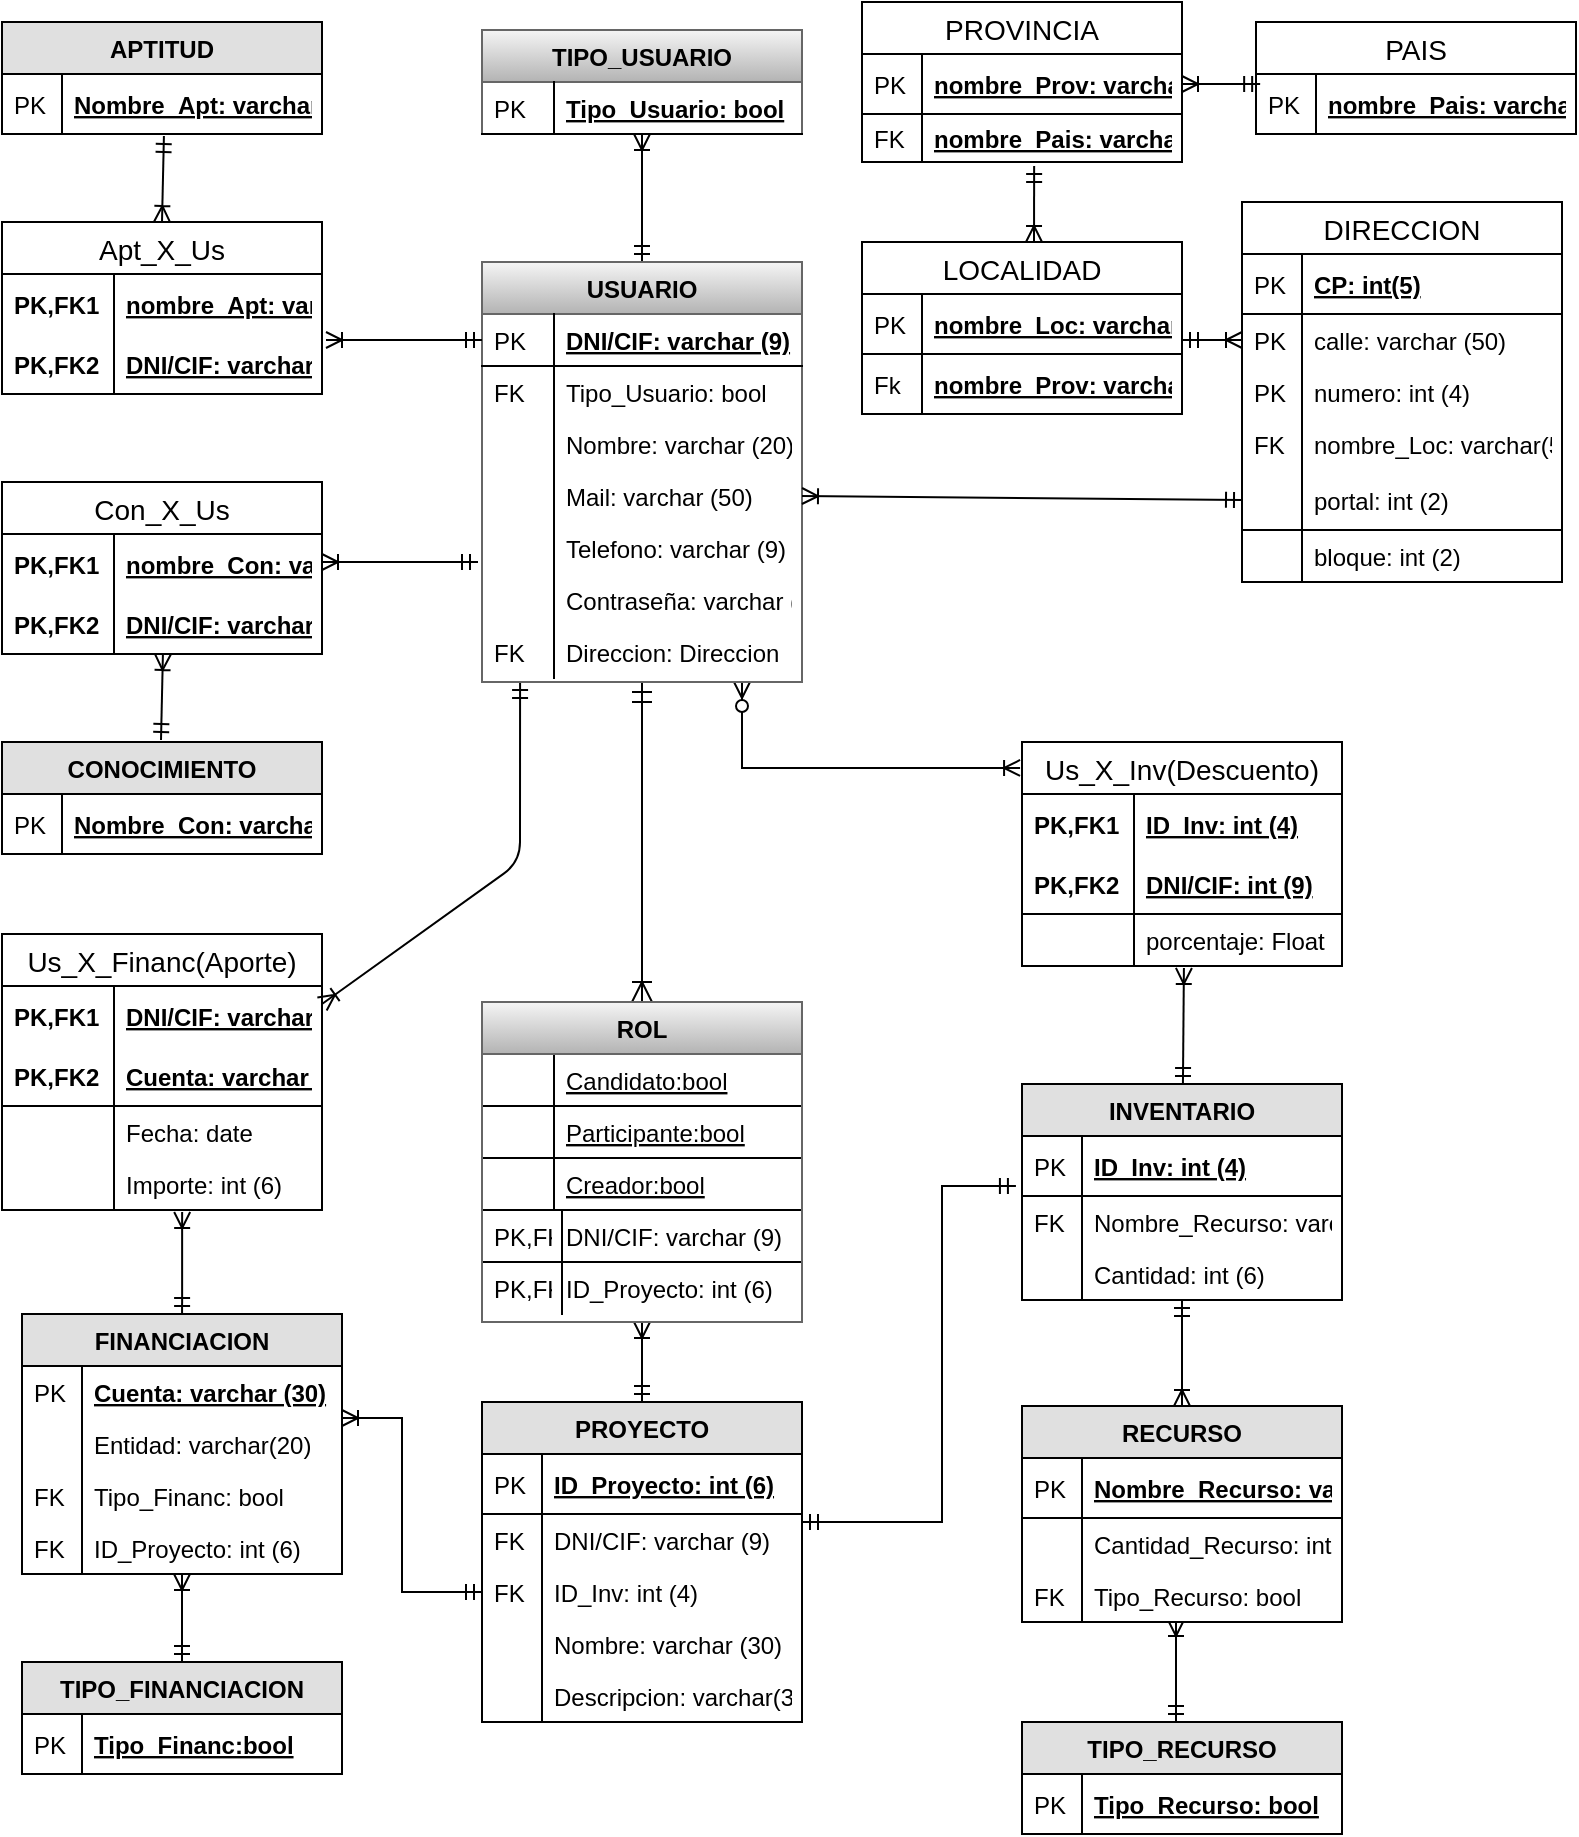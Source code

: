 <mxfile version="12.9.14" type="device"><diagram id="C5RBs43oDa-KdzZeNtuy" name="Page-1"><mxGraphModel dx="1408" dy="786" grid="1" gridSize="10" guides="1" tooltips="1" connect="1" arrows="1" fold="1" page="1" pageScale="1" pageWidth="827" pageHeight="1169" math="0" shadow="0"><root><mxCell id="WIyWlLk6GJQsqaUBKTNV-0"/><mxCell id="WIyWlLk6GJQsqaUBKTNV-1" parent="WIyWlLk6GJQsqaUBKTNV-0"/><mxCell id="zkfFHV4jXpPFQw0GAbJ--71" value="" style="edgeStyle=orthogonalEdgeStyle;endArrow=ERoneToMany;startArrow=ERmandOne;shadow=0;strokeWidth=1;endSize=8;startSize=8;endFill=0;startFill=0;" parent="WIyWlLk6GJQsqaUBKTNV-1" source="zkfFHV4jXpPFQw0GAbJ--56" target="zkfFHV4jXpPFQw0GAbJ--64" edge="1"><mxGeometry width="100" height="100" relative="1" as="geometry"><mxPoint x="370" y="182" as="sourcePoint"/><mxPoint x="290" y="169" as="targetPoint"/><Array as="points"/></mxGeometry></mxCell><mxCell id="QagEIUSMAJ34Qe_05-2R-2" value="" style="endArrow=ERoneToMany;html=1;exitX=0.5;exitY=0;exitDx=0;exitDy=0;elbow=vertical;startArrow=ERmandOne;startFill=0;endFill=0;" parent="WIyWlLk6GJQsqaUBKTNV-1" source="zkfFHV4jXpPFQw0GAbJ--56" target="zkfFHV4jXpPFQw0GAbJ--51" edge="1"><mxGeometry width="50" height="50" relative="1" as="geometry"><mxPoint x="350" y="430" as="sourcePoint"/><mxPoint x="360" y="148" as="targetPoint"/></mxGeometry></mxCell><mxCell id="zkfFHV4jXpPFQw0GAbJ--65" value="Candidato:bool&#10;" style="shape=partialRectangle;top=0;left=0;right=0;bottom=1;align=left;verticalAlign=top;fillColor=none;spacingLeft=40;spacingRight=4;overflow=hidden;rotatable=0;points=[[0,0.5],[1,0.5]];portConstraint=eastwest;dropTarget=0;rounded=0;shadow=0;strokeWidth=1;fontStyle=4" parent="WIyWlLk6GJQsqaUBKTNV-1" vertex="1"><mxGeometry x="280" y="536" width="160" height="26" as="geometry"/></mxCell><mxCell id="zkfFHV4jXpPFQw0GAbJ--66" value="" style="shape=partialRectangle;top=0;left=0;bottom=0;fillColor=none;align=left;verticalAlign=top;spacingLeft=4;spacingRight=4;overflow=hidden;rotatable=0;points=[];portConstraint=eastwest;part=1;" parent="zkfFHV4jXpPFQw0GAbJ--65" vertex="1" connectable="0"><mxGeometry width="36" height="26" as="geometry"/></mxCell><mxCell id="QagEIUSMAJ34Qe_05-2R-79" value="" style="endArrow=ERmandOne;html=1;rounded=0;startArrow=ERoneToMany;startFill=0;endFill=0;" parent="WIyWlLk6GJQsqaUBKTNV-1" source="QagEIUSMAJ34Qe_05-2R-55" target="QagEIUSMAJ34Qe_05-2R-66" edge="1"><mxGeometry relative="1" as="geometry"><mxPoint x="140" y="617" as="sourcePoint"/><mxPoint x="280" y="630" as="targetPoint"/></mxGeometry></mxCell><mxCell id="QagEIUSMAJ34Qe_05-2R-91" value="" style="endArrow=ERmandOne;html=1;rounded=0;endFill=0;startArrow=ERoneToMany;startFill=0;exitX=0.563;exitY=1.038;exitDx=0;exitDy=0;exitPerimeter=0;" parent="WIyWlLk6GJQsqaUBKTNV-1" source="D7bEPx96ws9Nz6y-UVb6-46" target="QagEIUSMAJ34Qe_05-2R-55" edge="1"><mxGeometry relative="1" as="geometry"><mxPoint x="130" y="628" as="sourcePoint"/><mxPoint x="270" y="460" as="targetPoint"/></mxGeometry></mxCell><mxCell id="QagEIUSMAJ34Qe_05-2R-92" value="" style="endArrow=ERmandOne;html=1;entryX=0.119;entryY=1.077;entryDx=0;entryDy=0;endFill=0;startArrow=ERoneToMany;startFill=0;entryPerimeter=0;exitX=1;exitY=0.3;exitDx=0;exitDy=0;exitPerimeter=0;" parent="WIyWlLk6GJQsqaUBKTNV-1" source="D7bEPx96ws9Nz6y-UVb6-40" target="QagEIUSMAJ34Qe_05-2R-3" edge="1"><mxGeometry width="50" height="50" relative="1" as="geometry"><mxPoint x="210" y="502.669" as="sourcePoint"/><mxPoint x="282.08" y="444" as="targetPoint"/><Array as="points"><mxPoint x="299" y="440"/></Array></mxGeometry></mxCell><mxCell id="QagEIUSMAJ34Qe_05-2R-96" value="Participante:bool&#10;" style="shape=partialRectangle;top=0;left=0;right=0;bottom=1;align=left;verticalAlign=top;fillColor=none;spacingLeft=40;spacingRight=4;overflow=hidden;rotatable=0;points=[[0,0.5],[1,0.5]];portConstraint=eastwest;dropTarget=0;rounded=0;shadow=0;strokeWidth=1;fontStyle=4" parent="WIyWlLk6GJQsqaUBKTNV-1" vertex="1"><mxGeometry x="280" y="562" width="160" height="26" as="geometry"/></mxCell><mxCell id="QagEIUSMAJ34Qe_05-2R-97" value="" style="shape=partialRectangle;top=0;left=0;bottom=0;fillColor=none;align=left;verticalAlign=top;spacingLeft=4;spacingRight=4;overflow=hidden;rotatable=0;points=[];portConstraint=eastwest;part=1;" parent="QagEIUSMAJ34Qe_05-2R-96" vertex="1" connectable="0"><mxGeometry width="36" height="26" as="geometry"/></mxCell><mxCell id="QagEIUSMAJ34Qe_05-2R-98" value="Creador:bool&#10;" style="shape=partialRectangle;top=0;left=0;right=0;bottom=1;align=left;verticalAlign=top;fillColor=none;spacingLeft=40;spacingRight=4;overflow=hidden;rotatable=0;points=[[0,0.5],[1,0.5]];portConstraint=eastwest;dropTarget=0;rounded=0;shadow=0;strokeWidth=1;fontStyle=4;strokeColor=#000000;" parent="WIyWlLk6GJQsqaUBKTNV-1" vertex="1"><mxGeometry x="280" y="588" width="160" height="26" as="geometry"/></mxCell><mxCell id="QagEIUSMAJ34Qe_05-2R-99" value="" style="shape=partialRectangle;top=0;left=0;bottom=0;fillColor=none;align=left;verticalAlign=top;spacingLeft=4;spacingRight=4;overflow=hidden;rotatable=0;points=[];portConstraint=eastwest;part=1;" parent="QagEIUSMAJ34Qe_05-2R-98" vertex="1" connectable="0"><mxGeometry width="36" height="26" as="geometry"/></mxCell><mxCell id="QagEIUSMAJ34Qe_05-2R-115" value="" style="endArrow=ERmandOne;html=1;rounded=0;edgeStyle=orthogonalEdgeStyle;endFill=0;startArrow=ERoneToMany;startFill=0;" parent="WIyWlLk6GJQsqaUBKTNV-1" source="QagEIUSMAJ34Qe_05-2R-55" target="QagEIUSMAJ34Qe_05-2R-103" edge="1"><mxGeometry relative="1" as="geometry"><mxPoint x="240" y="640" as="sourcePoint"/><mxPoint x="400" y="640" as="targetPoint"/><Array as="points"><mxPoint x="240" y="718"/><mxPoint x="240" y="805"/></Array></mxGeometry></mxCell><mxCell id="QagEIUSMAJ34Qe_05-2R-128" value="DNI/CIF: varchar (9)" style="shape=partialRectangle;top=0;left=0;right=0;bottom=1;align=left;verticalAlign=top;fillColor=none;spacingLeft=40;spacingRight=4;overflow=hidden;rotatable=0;points=[[0,0.5],[1,0.5]];portConstraint=eastwest;dropTarget=0;rounded=0;shadow=0;strokeWidth=1;fontStyle=0" parent="WIyWlLk6GJQsqaUBKTNV-1" vertex="1"><mxGeometry x="280" y="614" width="160" height="26" as="geometry"/></mxCell><mxCell id="QagEIUSMAJ34Qe_05-2R-130" value="ID_Proyecto: int (6)" style="shape=partialRectangle;top=0;left=0;right=0;bottom=1;align=left;verticalAlign=top;fillColor=none;spacingLeft=40;spacingRight=4;overflow=hidden;rotatable=0;points=[[0,0.5],[1,0.5]];portConstraint=eastwest;dropTarget=0;rounded=0;shadow=0;strokeWidth=1;fontStyle=0;strokeColor=none;" parent="WIyWlLk6GJQsqaUBKTNV-1" vertex="1"><mxGeometry x="280" y="640" width="160" height="26" as="geometry"/></mxCell><mxCell id="QagEIUSMAJ34Qe_05-2R-131" value="PK,FK" style="shape=partialRectangle;top=0;left=0;bottom=0;fillColor=none;align=left;verticalAlign=top;spacingLeft=4;spacingRight=4;overflow=hidden;rotatable=0;points=[];portConstraint=eastwest;part=1;" parent="WIyWlLk6GJQsqaUBKTNV-1" vertex="1" connectable="0"><mxGeometry x="280" y="640" width="40" height="26" as="geometry"/></mxCell><mxCell id="QagEIUSMAJ34Qe_05-2R-129" value="PK,FK" style="shape=partialRectangle;top=0;left=0;bottom=0;fillColor=none;align=left;verticalAlign=top;spacingLeft=4;spacingRight=4;overflow=hidden;rotatable=0;points=[];portConstraint=eastwest;part=1;" parent="WIyWlLk6GJQsqaUBKTNV-1" vertex="1" connectable="0"><mxGeometry x="280" y="614" width="40" height="26" as="geometry"/></mxCell><mxCell id="QagEIUSMAJ34Qe_05-2R-137" value="" style="endArrow=ERmandOne;html=1;rounded=0;exitX=0.5;exitY=1;exitDx=0;exitDy=0;entryX=0.5;entryY=0;entryDx=0;entryDy=0;startArrow=ERoneToMany;startFill=0;endFill=0;" parent="WIyWlLk6GJQsqaUBKTNV-1" source="zkfFHV4jXpPFQw0GAbJ--64" target="QagEIUSMAJ34Qe_05-2R-103" edge="1"><mxGeometry relative="1" as="geometry"><mxPoint x="350" y="710" as="sourcePoint"/><mxPoint x="510" y="710" as="targetPoint"/></mxGeometry></mxCell><mxCell id="zkfFHV4jXpPFQw0GAbJ--64" value="ROL" style="swimlane;fontStyle=1;childLayout=stackLayout;horizontal=1;startSize=26;horizontalStack=0;resizeParent=1;resizeLast=0;collapsible=1;marginBottom=0;rounded=0;shadow=0;strokeWidth=1;gradientColor=#b3b3b3;fillColor=#f5f5f5;strokeColor=#666666;" parent="WIyWlLk6GJQsqaUBKTNV-1" vertex="1"><mxGeometry x="280" y="510" width="160" height="160" as="geometry"><mxRectangle x="400" y="544" width="160" height="26" as="alternateBounds"/></mxGeometry></mxCell><mxCell id="nMw4eXLLJaxeiezSNi1H-23" value="PROVINCIA" style="swimlane;fontStyle=0;childLayout=stackLayout;horizontal=1;startSize=26;horizontalStack=0;resizeParent=1;resizeParentMax=0;resizeLast=0;collapsible=1;marginBottom=0;align=center;fontSize=14;" parent="WIyWlLk6GJQsqaUBKTNV-1" vertex="1"><mxGeometry x="470" y="10" width="160" height="80" as="geometry"/></mxCell><mxCell id="nMw4eXLLJaxeiezSNi1H-24" value="nombre_Prov: varchar(20)" style="shape=partialRectangle;top=0;left=0;right=0;bottom=1;align=left;verticalAlign=middle;fillColor=none;spacingLeft=34;spacingRight=4;overflow=hidden;rotatable=0;points=[[0,0.5],[1,0.5]];portConstraint=eastwest;dropTarget=0;fontStyle=5;fontSize=12;" parent="nMw4eXLLJaxeiezSNi1H-23" vertex="1"><mxGeometry y="26" width="160" height="30" as="geometry"/></mxCell><mxCell id="nMw4eXLLJaxeiezSNi1H-25" value="PK" style="shape=partialRectangle;top=0;left=0;bottom=0;fillColor=none;align=left;verticalAlign=middle;spacingLeft=4;spacingRight=4;overflow=hidden;rotatable=0;points=[];portConstraint=eastwest;part=1;fontSize=12;" parent="nMw4eXLLJaxeiezSNi1H-24" vertex="1" connectable="0"><mxGeometry width="30" height="30" as="geometry"/></mxCell><mxCell id="nMw4eXLLJaxeiezSNi1H-30" value="nombre_Pais: varchar(20)" style="shape=partialRectangle;top=0;left=0;right=0;bottom=1;align=left;verticalAlign=middle;fillColor=none;spacingLeft=34;spacingRight=4;overflow=hidden;rotatable=0;points=[[0,0.5],[1,0.5]];portConstraint=eastwest;dropTarget=0;fontStyle=5;fontSize=12;" parent="nMw4eXLLJaxeiezSNi1H-23" vertex="1"><mxGeometry y="56" width="160" height="24" as="geometry"/></mxCell><mxCell id="nMw4eXLLJaxeiezSNi1H-31" value="FK" style="shape=partialRectangle;top=0;left=0;bottom=0;fillColor=none;align=left;verticalAlign=middle;spacingLeft=4;spacingRight=4;overflow=hidden;rotatable=0;points=[];portConstraint=eastwest;part=1;fontSize=12;" parent="nMw4eXLLJaxeiezSNi1H-30" vertex="1" connectable="0"><mxGeometry width="30" height="24" as="geometry"/></mxCell><mxCell id="nMw4eXLLJaxeiezSNi1H-8" value="PAIS" style="swimlane;fontStyle=0;childLayout=stackLayout;horizontal=1;startSize=26;horizontalStack=0;resizeParent=1;resizeParentMax=0;resizeLast=0;collapsible=1;marginBottom=0;align=center;fontSize=14;" parent="WIyWlLk6GJQsqaUBKTNV-1" vertex="1"><mxGeometry x="667" y="20" width="160" height="56" as="geometry"/></mxCell><mxCell id="nMw4eXLLJaxeiezSNi1H-9" value="nombre_Pais: varchar(20)" style="shape=partialRectangle;top=0;left=0;right=0;bottom=1;align=left;verticalAlign=middle;fillColor=none;spacingLeft=34;spacingRight=4;overflow=hidden;rotatable=0;points=[[0,0.5],[1,0.5]];portConstraint=eastwest;dropTarget=0;fontStyle=5;fontSize=12;" parent="nMw4eXLLJaxeiezSNi1H-8" vertex="1"><mxGeometry y="26" width="160" height="30" as="geometry"/></mxCell><mxCell id="nMw4eXLLJaxeiezSNi1H-10" value="PK" style="shape=partialRectangle;top=0;left=0;bottom=0;fillColor=none;align=left;verticalAlign=middle;spacingLeft=4;spacingRight=4;overflow=hidden;rotatable=0;points=[];portConstraint=eastwest;part=1;fontSize=12;" parent="nMw4eXLLJaxeiezSNi1H-9" vertex="1" connectable="0"><mxGeometry width="30" height="30" as="geometry"/></mxCell><mxCell id="QagEIUSMAJ34Qe_05-2R-103" value="PROYECTO" style="swimlane;fontStyle=1;childLayout=stackLayout;horizontal=1;startSize=26;fillColor=#e0e0e0;horizontalStack=0;resizeParent=1;resizeParentMax=0;resizeLast=0;collapsible=1;marginBottom=0;swimlaneFillColor=#ffffff;align=center;fontSize=12;strokeColor=#000000;" parent="WIyWlLk6GJQsqaUBKTNV-1" vertex="1"><mxGeometry x="280" y="710" width="160" height="160" as="geometry"/></mxCell><mxCell id="QagEIUSMAJ34Qe_05-2R-104" value="ID_Proyecto: int (6)" style="shape=partialRectangle;top=0;left=0;right=0;bottom=1;align=left;verticalAlign=middle;fillColor=none;spacingLeft=34;spacingRight=4;overflow=hidden;rotatable=0;points=[[0,0.5],[1,0.5]];portConstraint=eastwest;dropTarget=0;fontStyle=5;fontSize=12;" parent="QagEIUSMAJ34Qe_05-2R-103" vertex="1"><mxGeometry y="26" width="160" height="30" as="geometry"/></mxCell><mxCell id="QagEIUSMAJ34Qe_05-2R-105" value="PK" style="shape=partialRectangle;top=0;left=0;bottom=0;fillColor=none;align=left;verticalAlign=middle;spacingLeft=4;spacingRight=4;overflow=hidden;rotatable=0;points=[];portConstraint=eastwest;part=1;fontSize=12;" parent="QagEIUSMAJ34Qe_05-2R-104" vertex="1" connectable="0"><mxGeometry width="30" height="30" as="geometry"/></mxCell><mxCell id="QagEIUSMAJ34Qe_05-2R-106" value="DNI/CIF: varchar (9)" style="shape=partialRectangle;top=0;left=0;right=0;bottom=0;align=left;verticalAlign=top;fillColor=none;spacingLeft=34;spacingRight=4;overflow=hidden;rotatable=0;points=[[0,0.5],[1,0.5]];portConstraint=eastwest;dropTarget=0;fontSize=12;" parent="QagEIUSMAJ34Qe_05-2R-103" vertex="1"><mxGeometry y="56" width="160" height="26" as="geometry"/></mxCell><mxCell id="QagEIUSMAJ34Qe_05-2R-107" value="FK" style="shape=partialRectangle;top=0;left=0;bottom=0;fillColor=none;align=left;verticalAlign=top;spacingLeft=4;spacingRight=4;overflow=hidden;rotatable=0;points=[];portConstraint=eastwest;part=1;fontSize=12;" parent="QagEIUSMAJ34Qe_05-2R-106" vertex="1" connectable="0"><mxGeometry width="30" height="26" as="geometry"/></mxCell><mxCell id="D7bEPx96ws9Nz6y-UVb6-33" value="ID_Inv: int (4)" style="shape=partialRectangle;top=0;left=0;right=0;bottom=0;align=left;verticalAlign=top;fillColor=none;spacingLeft=34;spacingRight=4;overflow=hidden;rotatable=0;points=[[0,0.5],[1,0.5]];portConstraint=eastwest;dropTarget=0;fontSize=12;" parent="QagEIUSMAJ34Qe_05-2R-103" vertex="1"><mxGeometry y="82" width="160" height="26" as="geometry"/></mxCell><mxCell id="D7bEPx96ws9Nz6y-UVb6-34" value="FK" style="shape=partialRectangle;top=0;left=0;bottom=0;fillColor=none;align=left;verticalAlign=top;spacingLeft=4;spacingRight=4;overflow=hidden;rotatable=0;points=[];portConstraint=eastwest;part=1;fontSize=12;" parent="D7bEPx96ws9Nz6y-UVb6-33" vertex="1" connectable="0"><mxGeometry width="30" height="26" as="geometry"/></mxCell><mxCell id="QagEIUSMAJ34Qe_05-2R-108" value="Nombre: varchar (30)" style="shape=partialRectangle;top=0;left=0;right=0;bottom=0;align=left;verticalAlign=top;fillColor=none;spacingLeft=34;spacingRight=4;overflow=hidden;rotatable=0;points=[[0,0.5],[1,0.5]];portConstraint=eastwest;dropTarget=0;fontSize=12;" parent="QagEIUSMAJ34Qe_05-2R-103" vertex="1"><mxGeometry y="108" width="160" height="26" as="geometry"/></mxCell><mxCell id="QagEIUSMAJ34Qe_05-2R-109" value="" style="shape=partialRectangle;top=0;left=0;bottom=0;fillColor=none;align=left;verticalAlign=top;spacingLeft=4;spacingRight=4;overflow=hidden;rotatable=0;points=[];portConstraint=eastwest;part=1;fontSize=12;" parent="QagEIUSMAJ34Qe_05-2R-108" vertex="1" connectable="0"><mxGeometry width="30" height="26" as="geometry"/></mxCell><mxCell id="D7bEPx96ws9Nz6y-UVb6-35" value="Descripcion: varchar(300)" style="shape=partialRectangle;top=0;left=0;right=0;bottom=0;align=left;verticalAlign=top;fillColor=none;spacingLeft=34;spacingRight=4;overflow=hidden;rotatable=0;points=[[0,0.5],[1,0.5]];portConstraint=eastwest;dropTarget=0;fontSize=12;" parent="QagEIUSMAJ34Qe_05-2R-103" vertex="1"><mxGeometry y="134" width="160" height="26" as="geometry"/></mxCell><mxCell id="D7bEPx96ws9Nz6y-UVb6-36" value="" style="shape=partialRectangle;top=0;left=0;bottom=0;fillColor=none;align=left;verticalAlign=top;spacingLeft=4;spacingRight=4;overflow=hidden;rotatable=0;points=[];portConstraint=eastwest;part=1;fontSize=12;" parent="D7bEPx96ws9Nz6y-UVb6-35" vertex="1" connectable="0"><mxGeometry width="30" height="26" as="geometry"/></mxCell><mxCell id="QagEIUSMAJ34Qe_05-2R-190" value="" style="endArrow=ERmandOne;html=1;rounded=0;fontSize=12;edgeStyle=orthogonalEdgeStyle;startArrow=ERmandOne;startFill=0;endFill=0;entryX=-0.019;entryY=0.833;entryDx=0;entryDy=0;entryPerimeter=0;" parent="WIyWlLk6GJQsqaUBKTNV-1" source="QagEIUSMAJ34Qe_05-2R-103" target="QagEIUSMAJ34Qe_05-2R-158" edge="1"><mxGeometry relative="1" as="geometry"><mxPoint x="470" y="890" as="sourcePoint"/><mxPoint x="630" y="890" as="targetPoint"/><Array as="points"><mxPoint x="510" y="770"/><mxPoint x="510" y="602"/></Array></mxGeometry></mxCell><mxCell id="QagEIUSMAJ34Qe_05-2R-9" value="APTITUD" style="swimlane;fontStyle=1;childLayout=stackLayout;horizontal=1;startSize=26;fillColor=#e0e0e0;horizontalStack=0;resizeParent=1;resizeParentMax=0;resizeLast=0;collapsible=1;marginBottom=0;swimlaneFillColor=#ffffff;align=center;fontSize=12;strokeColor=#000000;gradientColor=none;fontFamily=Helvetica;" parent="WIyWlLk6GJQsqaUBKTNV-1" vertex="1"><mxGeometry x="40" y="20" width="160" height="56" as="geometry"><mxRectangle x="40" y="92" width="70" height="26" as="alternateBounds"/></mxGeometry></mxCell><mxCell id="QagEIUSMAJ34Qe_05-2R-10" value="Nombre_Apt: varchar (20)" style="shape=partialRectangle;top=0;left=0;right=0;bottom=1;align=left;verticalAlign=middle;fillColor=none;spacingLeft=34;spacingRight=4;overflow=hidden;rotatable=0;points=[[0,0.5],[1,0.5]];portConstraint=eastwest;dropTarget=0;fontStyle=5;fontSize=12;gradientColor=none;strokeColor=#000000;" parent="QagEIUSMAJ34Qe_05-2R-9" vertex="1"><mxGeometry y="26" width="160" height="30" as="geometry"/></mxCell><mxCell id="QagEIUSMAJ34Qe_05-2R-11" value="PK" style="shape=partialRectangle;top=0;left=0;bottom=0;fillColor=none;align=left;verticalAlign=middle;spacingLeft=4;spacingRight=4;overflow=hidden;rotatable=0;points=[];portConstraint=eastwest;part=1;fontSize=12;gradientColor=none;strokeColor=#000000;" parent="QagEIUSMAJ34Qe_05-2R-10" vertex="1" connectable="0"><mxGeometry width="30" height="30" as="geometry"/></mxCell><mxCell id="zkfFHV4jXpPFQw0GAbJ--51" value="TIPO_USUARIO" style="swimlane;fontStyle=1;childLayout=stackLayout;horizontal=1;startSize=26;horizontalStack=0;resizeParent=1;resizeLast=0;collapsible=1;marginBottom=0;rounded=0;shadow=0;strokeWidth=1;gradientColor=#b3b3b3;fillColor=#f5f5f5;strokeColor=#666666;" parent="WIyWlLk6GJQsqaUBKTNV-1" vertex="1"><mxGeometry x="280" y="24" width="160" height="52" as="geometry"><mxRectangle x="20" y="80" width="160" height="26" as="alternateBounds"/></mxGeometry></mxCell><mxCell id="zkfFHV4jXpPFQw0GAbJ--52" value="Tipo_Usuario: bool" style="shape=partialRectangle;top=0;left=0;right=0;bottom=1;align=left;verticalAlign=top;fillColor=none;spacingLeft=40;spacingRight=4;overflow=hidden;rotatable=0;points=[[0,0.5],[1,0.5]];portConstraint=eastwest;dropTarget=0;rounded=0;shadow=0;strokeWidth=1;fontStyle=5" parent="zkfFHV4jXpPFQw0GAbJ--51" vertex="1"><mxGeometry y="26" width="160" height="26" as="geometry"/></mxCell><mxCell id="zkfFHV4jXpPFQw0GAbJ--53" value="PK" style="shape=partialRectangle;top=0;left=0;bottom=0;fillColor=none;align=left;verticalAlign=top;spacingLeft=4;spacingRight=4;overflow=hidden;rotatable=0;points=[];portConstraint=eastwest;part=1;" parent="zkfFHV4jXpPFQw0GAbJ--52" vertex="1" connectable="0"><mxGeometry width="36" height="26" as="geometry"/></mxCell><mxCell id="QagEIUSMAJ34Qe_05-2R-192" value="" style="endArrow=ERoneToMany;html=1;rounded=0;fontSize=12;endFill=0;startArrow=ERmandOne;startFill=0;" parent="WIyWlLk6GJQsqaUBKTNV-1" edge="1"><mxGeometry relative="1" as="geometry"><mxPoint x="627" y="870" as="sourcePoint"/><mxPoint x="627" y="819" as="targetPoint"/><Array as="points"><mxPoint x="627" y="831"/></Array></mxGeometry></mxCell><mxCell id="QagEIUSMAJ34Qe_05-2R-193" value="" style="endArrow=ERoneToMany;html=1;rounded=0;fontSize=12;startArrow=ERmandOne;startFill=0;endFill=0;" parent="WIyWlLk6GJQsqaUBKTNV-1" source="QagEIUSMAJ34Qe_05-2R-157" target="QagEIUSMAJ34Qe_05-2R-168" edge="1"><mxGeometry relative="1" as="geometry"><mxPoint x="600" y="751" as="sourcePoint"/><mxPoint x="760" y="751" as="targetPoint"/></mxGeometry></mxCell><mxCell id="QagEIUSMAJ34Qe_05-2R-196" value="" style="endArrow=ERoneToMany;html=1;rounded=0;fontSize=12;edgeStyle=orthogonalEdgeStyle;startArrow=ERzeroToMany;startFill=1;endFill=0;entryX=-0.006;entryY=0.116;entryDx=0;entryDy=0;entryPerimeter=0;" parent="WIyWlLk6GJQsqaUBKTNV-1" source="zkfFHV4jXpPFQw0GAbJ--56" target="D7bEPx96ws9Nz6y-UVb6-0" edge="1"><mxGeometry relative="1" as="geometry"><mxPoint x="420" y="230" as="sourcePoint"/><mxPoint x="550" y="272" as="targetPoint"/><Array as="points"><mxPoint x="410" y="393"/></Array></mxGeometry></mxCell><mxCell id="QagEIUSMAJ34Qe_05-2R-197" value="" style="endArrow=ERmandOne;html=1;rounded=0;fontSize=12;startArrow=ERoneToMany;startFill=0;endFill=0;exitX=0.506;exitY=1.038;exitDx=0;exitDy=0;exitPerimeter=0;" parent="WIyWlLk6GJQsqaUBKTNV-1" source="D7bEPx96ws9Nz6y-UVb6-5" target="QagEIUSMAJ34Qe_05-2R-157" edge="1"><mxGeometry relative="1" as="geometry"><mxPoint x="630" y="521" as="sourcePoint"/><mxPoint x="640" y="621" as="targetPoint"/></mxGeometry></mxCell><mxCell id="QagEIUSMAJ34Qe_05-2R-55" value="FINANCIACION" style="swimlane;fontStyle=1;childLayout=stackLayout;horizontal=1;startSize=26;fillColor=#e0e0e0;horizontalStack=0;resizeParent=1;resizeParentMax=0;resizeLast=0;collapsible=1;marginBottom=0;swimlaneFillColor=#ffffff;align=center;fontSize=12;" parent="WIyWlLk6GJQsqaUBKTNV-1" vertex="1"><mxGeometry x="50" y="666" width="160" height="130" as="geometry"/></mxCell><mxCell id="QagEIUSMAJ34Qe_05-2R-58" value="Cuenta: varchar (30)" style="shape=partialRectangle;top=0;left=0;right=0;bottom=0;align=left;verticalAlign=top;fillColor=none;spacingLeft=34;spacingRight=4;overflow=hidden;rotatable=0;points=[[0,0.5],[1,0.5]];portConstraint=eastwest;dropTarget=0;fontSize=12;fontStyle=5" parent="QagEIUSMAJ34Qe_05-2R-55" vertex="1"><mxGeometry y="26" width="160" height="26" as="geometry"/></mxCell><mxCell id="QagEIUSMAJ34Qe_05-2R-59" value="PK" style="shape=partialRectangle;top=0;left=0;bottom=0;fillColor=none;align=left;verticalAlign=top;spacingLeft=4;spacingRight=4;overflow=hidden;rotatable=0;points=[];portConstraint=eastwest;part=1;fontSize=12;" parent="QagEIUSMAJ34Qe_05-2R-58" vertex="1" connectable="0"><mxGeometry width="30" height="26" as="geometry"/></mxCell><mxCell id="QagEIUSMAJ34Qe_05-2R-60" value="Entidad: varchar(20)" style="shape=partialRectangle;top=0;left=0;right=0;bottom=0;align=left;verticalAlign=top;fillColor=none;spacingLeft=34;spacingRight=4;overflow=hidden;rotatable=0;points=[[0,0.5],[1,0.5]];portConstraint=eastwest;dropTarget=0;fontSize=12;fontStyle=0" parent="QagEIUSMAJ34Qe_05-2R-55" vertex="1"><mxGeometry y="52" width="160" height="26" as="geometry"/></mxCell><mxCell id="QagEIUSMAJ34Qe_05-2R-61" value="" style="shape=partialRectangle;top=0;left=0;bottom=0;fillColor=none;align=left;verticalAlign=top;spacingLeft=4;spacingRight=4;overflow=hidden;rotatable=0;points=[];portConstraint=eastwest;part=1;fontSize=12;" parent="QagEIUSMAJ34Qe_05-2R-60" vertex="1" connectable="0"><mxGeometry width="30" height="26" as="geometry"/></mxCell><mxCell id="QagEIUSMAJ34Qe_05-2R-62" value="Tipo_Financ: bool" style="shape=partialRectangle;top=0;left=0;right=0;bottom=0;align=left;verticalAlign=top;fillColor=none;spacingLeft=34;spacingRight=4;overflow=hidden;rotatable=0;points=[[0,0.5],[1,0.5]];portConstraint=eastwest;dropTarget=0;fontSize=12;" parent="QagEIUSMAJ34Qe_05-2R-55" vertex="1"><mxGeometry y="78" width="160" height="26" as="geometry"/></mxCell><mxCell id="QagEIUSMAJ34Qe_05-2R-63" value="FK" style="shape=partialRectangle;top=0;left=0;bottom=0;fillColor=none;align=left;verticalAlign=top;spacingLeft=4;spacingRight=4;overflow=hidden;rotatable=0;points=[];portConstraint=eastwest;part=1;fontSize=12;" parent="QagEIUSMAJ34Qe_05-2R-62" vertex="1" connectable="0"><mxGeometry width="30" height="26" as="geometry"/></mxCell><mxCell id="D7bEPx96ws9Nz6y-UVb6-37" value="ID_Proyecto: int (6)" style="shape=partialRectangle;top=0;left=0;right=0;bottom=0;align=left;verticalAlign=top;fillColor=none;spacingLeft=34;spacingRight=4;overflow=hidden;rotatable=0;points=[[0,0.5],[1,0.5]];portConstraint=eastwest;dropTarget=0;fontSize=12;" parent="QagEIUSMAJ34Qe_05-2R-55" vertex="1"><mxGeometry y="104" width="160" height="26" as="geometry"/></mxCell><mxCell id="D7bEPx96ws9Nz6y-UVb6-38" value="FK" style="shape=partialRectangle;top=0;left=0;bottom=0;fillColor=none;align=left;verticalAlign=top;spacingLeft=4;spacingRight=4;overflow=hidden;rotatable=0;points=[];portConstraint=eastwest;part=1;fontSize=12;" parent="D7bEPx96ws9Nz6y-UVb6-37" vertex="1" connectable="0"><mxGeometry width="30" height="26" as="geometry"/></mxCell><mxCell id="D7bEPx96ws9Nz6y-UVb6-7" value="Apt_X_Us" style="swimlane;fontStyle=0;childLayout=stackLayout;horizontal=1;startSize=26;horizontalStack=0;resizeParent=1;resizeParentMax=0;resizeLast=0;collapsible=1;marginBottom=0;align=center;fontSize=14;" parent="WIyWlLk6GJQsqaUBKTNV-1" vertex="1"><mxGeometry x="40" y="120" width="160" height="86" as="geometry"/></mxCell><mxCell id="D7bEPx96ws9Nz6y-UVb6-8" value="nombre_Apt: varchar(20)" style="shape=partialRectangle;top=0;left=0;right=0;bottom=0;align=left;verticalAlign=middle;fillColor=none;spacingLeft=60;spacingRight=4;overflow=hidden;rotatable=0;points=[[0,0.5],[1,0.5]];portConstraint=eastwest;dropTarget=0;fontStyle=5;fontSize=12;" parent="D7bEPx96ws9Nz6y-UVb6-7" vertex="1"><mxGeometry y="26" width="160" height="30" as="geometry"/></mxCell><mxCell id="D7bEPx96ws9Nz6y-UVb6-9" value="PK,FK1" style="shape=partialRectangle;fontStyle=1;top=0;left=0;bottom=0;fillColor=none;align=left;verticalAlign=middle;spacingLeft=4;spacingRight=4;overflow=hidden;rotatable=0;points=[];portConstraint=eastwest;part=1;fontSize=12;" parent="D7bEPx96ws9Nz6y-UVb6-8" vertex="1" connectable="0"><mxGeometry width="56" height="30" as="geometry"/></mxCell><mxCell id="D7bEPx96ws9Nz6y-UVb6-10" value="DNI/CIF: varchar(9)" style="shape=partialRectangle;top=0;left=0;right=0;bottom=1;align=left;verticalAlign=middle;fillColor=none;spacingLeft=60;spacingRight=4;overflow=hidden;rotatable=0;points=[[0,0.5],[1,0.5]];portConstraint=eastwest;dropTarget=0;fontStyle=5;fontSize=12;" parent="D7bEPx96ws9Nz6y-UVb6-7" vertex="1"><mxGeometry y="56" width="160" height="30" as="geometry"/></mxCell><mxCell id="D7bEPx96ws9Nz6y-UVb6-11" value="PK,FK2" style="shape=partialRectangle;fontStyle=1;top=0;left=0;bottom=0;fillColor=none;align=left;verticalAlign=middle;spacingLeft=4;spacingRight=4;overflow=hidden;rotatable=0;points=[];portConstraint=eastwest;part=1;fontSize=12;" parent="D7bEPx96ws9Nz6y-UVb6-10" vertex="1" connectable="0"><mxGeometry width="56" height="30" as="geometry"/></mxCell><mxCell id="zkfFHV4jXpPFQw0GAbJ--56" value="USUARIO" style="swimlane;fontStyle=1;childLayout=stackLayout;horizontal=1;startSize=26;horizontalStack=0;resizeParent=1;resizeLast=0;collapsible=1;marginBottom=0;rounded=0;shadow=0;strokeWidth=1;fillColor=#f5f5f5;gradientColor=#b3b3b3;strokeColor=#666666;" parent="WIyWlLk6GJQsqaUBKTNV-1" vertex="1"><mxGeometry x="280" y="140" width="160" height="210" as="geometry"><mxRectangle x="260" y="80" width="160" height="26" as="alternateBounds"/></mxGeometry></mxCell><mxCell id="zkfFHV4jXpPFQw0GAbJ--57" value="DNI/CIF: varchar (9)" style="shape=partialRectangle;top=0;left=0;right=0;bottom=1;align=left;verticalAlign=top;fillColor=none;spacingLeft=40;spacingRight=4;overflow=hidden;rotatable=0;points=[[0,0.5],[1,0.5]];portConstraint=eastwest;dropTarget=0;rounded=0;shadow=0;strokeWidth=1;fontStyle=5" parent="zkfFHV4jXpPFQw0GAbJ--56" vertex="1"><mxGeometry y="26" width="160" height="26" as="geometry"/></mxCell><mxCell id="zkfFHV4jXpPFQw0GAbJ--58" value="PK" style="shape=partialRectangle;top=0;left=0;bottom=0;fillColor=none;align=left;verticalAlign=top;spacingLeft=4;spacingRight=4;overflow=hidden;rotatable=0;points=[];portConstraint=eastwest;part=1;" parent="zkfFHV4jXpPFQw0GAbJ--57" vertex="1" connectable="0"><mxGeometry width="36" height="26" as="geometry"/></mxCell><mxCell id="QagEIUSMAJ34Qe_05-2R-42" value="Tipo_Usuario: bool" style="shape=partialRectangle;top=0;left=0;right=0;bottom=0;align=left;verticalAlign=top;fillColor=none;spacingLeft=40;spacingRight=4;overflow=hidden;rotatable=0;points=[[0,0.5],[1,0.5]];portConstraint=eastwest;dropTarget=0;rounded=0;shadow=0;strokeWidth=1;" parent="zkfFHV4jXpPFQw0GAbJ--56" vertex="1"><mxGeometry y="52" width="160" height="26" as="geometry"/></mxCell><mxCell id="QagEIUSMAJ34Qe_05-2R-43" value="FK" style="shape=partialRectangle;top=0;left=0;bottom=0;fillColor=none;align=left;verticalAlign=top;spacingLeft=4;spacingRight=4;overflow=hidden;rotatable=0;points=[];portConstraint=eastwest;part=1;" parent="QagEIUSMAJ34Qe_05-2R-42" vertex="1" connectable="0"><mxGeometry width="36" height="26" as="geometry"/></mxCell><mxCell id="zkfFHV4jXpPFQw0GAbJ--59" value="Nombre: varchar (20)" style="shape=partialRectangle;top=0;left=0;right=0;bottom=0;align=left;verticalAlign=top;fillColor=none;spacingLeft=40;spacingRight=4;overflow=hidden;rotatable=0;points=[[0,0.5],[1,0.5]];portConstraint=eastwest;dropTarget=0;rounded=0;shadow=0;strokeWidth=1;" parent="zkfFHV4jXpPFQw0GAbJ--56" vertex="1"><mxGeometry y="78" width="160" height="26" as="geometry"/></mxCell><mxCell id="zkfFHV4jXpPFQw0GAbJ--60" value="" style="shape=partialRectangle;top=0;left=0;bottom=0;fillColor=none;align=left;verticalAlign=top;spacingLeft=4;spacingRight=4;overflow=hidden;rotatable=0;points=[];portConstraint=eastwest;part=1;" parent="zkfFHV4jXpPFQw0GAbJ--59" vertex="1" connectable="0"><mxGeometry width="36" height="26" as="geometry"/></mxCell><mxCell id="zkfFHV4jXpPFQw0GAbJ--61" value="Mail: varchar (50)" style="shape=partialRectangle;top=0;left=0;right=0;bottom=0;align=left;verticalAlign=top;fillColor=none;spacingLeft=40;spacingRight=4;overflow=hidden;rotatable=0;points=[[0,0.5],[1,0.5]];portConstraint=eastwest;dropTarget=0;rounded=0;shadow=0;strokeWidth=1;" parent="zkfFHV4jXpPFQw0GAbJ--56" vertex="1"><mxGeometry y="104" width="160" height="26" as="geometry"/></mxCell><mxCell id="zkfFHV4jXpPFQw0GAbJ--62" value="" style="shape=partialRectangle;top=0;left=0;bottom=0;fillColor=none;align=left;verticalAlign=top;spacingLeft=4;spacingRight=4;overflow=hidden;rotatable=0;points=[];portConstraint=eastwest;part=1;" parent="zkfFHV4jXpPFQw0GAbJ--61" vertex="1" connectable="0"><mxGeometry width="36" height="26" as="geometry"/></mxCell><mxCell id="QagEIUSMAJ34Qe_05-2R-5" value="Telefono: varchar (9)" style="shape=partialRectangle;top=0;left=0;right=0;bottom=0;align=left;verticalAlign=top;fillColor=none;spacingLeft=40;spacingRight=4;overflow=hidden;rotatable=0;points=[[0,0.5],[1,0.5]];portConstraint=eastwest;dropTarget=0;rounded=0;shadow=0;strokeWidth=1;" parent="zkfFHV4jXpPFQw0GAbJ--56" vertex="1"><mxGeometry y="130" width="160" height="26" as="geometry"/></mxCell><mxCell id="QagEIUSMAJ34Qe_05-2R-6" value="" style="shape=partialRectangle;top=0;left=0;bottom=0;fillColor=none;align=left;verticalAlign=top;spacingLeft=4;spacingRight=4;overflow=hidden;rotatable=0;points=[];portConstraint=eastwest;part=1;" parent="QagEIUSMAJ34Qe_05-2R-5" vertex="1" connectable="0"><mxGeometry width="36" height="26" as="geometry"/></mxCell><mxCell id="QagEIUSMAJ34Qe_05-2R-116" value="Contraseña: varchar (20)" style="shape=partialRectangle;top=0;left=0;right=0;bottom=0;align=left;verticalAlign=top;fillColor=none;spacingLeft=40;spacingRight=4;overflow=hidden;rotatable=0;points=[[0,0.5],[1,0.5]];portConstraint=eastwest;dropTarget=0;rounded=0;shadow=0;strokeWidth=1;" parent="zkfFHV4jXpPFQw0GAbJ--56" vertex="1"><mxGeometry y="156" width="160" height="26" as="geometry"/></mxCell><mxCell id="QagEIUSMAJ34Qe_05-2R-117" value="" style="shape=partialRectangle;top=0;left=0;bottom=0;fillColor=none;align=left;verticalAlign=top;spacingLeft=4;spacingRight=4;overflow=hidden;rotatable=0;points=[];portConstraint=eastwest;part=1;" parent="QagEIUSMAJ34Qe_05-2R-116" vertex="1" connectable="0"><mxGeometry width="36" height="26" as="geometry"/></mxCell><mxCell id="QagEIUSMAJ34Qe_05-2R-3" value="Direccion: Direccion" style="shape=partialRectangle;top=0;left=0;right=0;bottom=0;align=left;verticalAlign=top;fillColor=none;spacingLeft=40;spacingRight=4;overflow=hidden;rotatable=0;points=[[0,0.5],[1,0.5]];portConstraint=eastwest;dropTarget=0;rounded=0;shadow=0;strokeWidth=1;" parent="zkfFHV4jXpPFQw0GAbJ--56" vertex="1"><mxGeometry y="182" width="160" height="26" as="geometry"/></mxCell><mxCell id="QagEIUSMAJ34Qe_05-2R-4" value="FK" style="shape=partialRectangle;top=0;left=0;bottom=0;fillColor=none;align=left;verticalAlign=top;spacingLeft=4;spacingRight=4;overflow=hidden;rotatable=0;points=[];portConstraint=eastwest;part=1;" parent="QagEIUSMAJ34Qe_05-2R-3" vertex="1" connectable="0"><mxGeometry width="36" height="26" as="geometry"/></mxCell><mxCell id="QagEIUSMAJ34Qe_05-2R-66" value="TIPO_FINANCIACION" style="swimlane;fontStyle=1;childLayout=stackLayout;horizontal=1;startSize=26;fillColor=#e0e0e0;horizontalStack=0;resizeParent=1;resizeParentMax=0;resizeLast=0;collapsible=1;marginBottom=0;swimlaneFillColor=#ffffff;align=center;fontSize=12;" parent="WIyWlLk6GJQsqaUBKTNV-1" vertex="1"><mxGeometry x="50" y="840" width="160" height="56" as="geometry"/></mxCell><mxCell id="QagEIUSMAJ34Qe_05-2R-67" value="Tipo_Financ:bool" style="shape=partialRectangle;top=0;left=0;right=0;bottom=1;align=left;verticalAlign=middle;fillColor=none;spacingLeft=34;spacingRight=4;overflow=hidden;rotatable=0;points=[[0,0.5],[1,0.5]];portConstraint=eastwest;dropTarget=0;fontStyle=5;fontSize=12;" parent="QagEIUSMAJ34Qe_05-2R-66" vertex="1"><mxGeometry y="26" width="160" height="30" as="geometry"/></mxCell><mxCell id="QagEIUSMAJ34Qe_05-2R-68" value="PK" style="shape=partialRectangle;top=0;left=0;bottom=0;fillColor=none;align=left;verticalAlign=middle;spacingLeft=4;spacingRight=4;overflow=hidden;rotatable=0;points=[];portConstraint=eastwest;part=1;fontSize=12;" parent="QagEIUSMAJ34Qe_05-2R-67" vertex="1" connectable="0"><mxGeometry width="30" height="30" as="geometry"/></mxCell><mxCell id="D7bEPx96ws9Nz6y-UVb6-39" value="Us_X_Financ(Aporte)" style="swimlane;fontStyle=0;childLayout=stackLayout;horizontal=1;startSize=26;horizontalStack=0;resizeParent=1;resizeParentMax=0;resizeLast=0;collapsible=1;marginBottom=0;align=center;fontSize=14;" parent="WIyWlLk6GJQsqaUBKTNV-1" vertex="1"><mxGeometry x="40" y="476" width="160" height="138" as="geometry"/></mxCell><mxCell id="D7bEPx96ws9Nz6y-UVb6-40" value="DNI/CIF: varchar (9)" style="shape=partialRectangle;top=0;left=0;right=0;bottom=0;align=left;verticalAlign=middle;fillColor=none;spacingLeft=60;spacingRight=4;overflow=hidden;rotatable=0;points=[[0,0.5],[1,0.5]];portConstraint=eastwest;dropTarget=0;fontStyle=5;fontSize=12;" parent="D7bEPx96ws9Nz6y-UVb6-39" vertex="1"><mxGeometry y="26" width="160" height="30" as="geometry"/></mxCell><mxCell id="D7bEPx96ws9Nz6y-UVb6-41" value="PK,FK1" style="shape=partialRectangle;fontStyle=1;top=0;left=0;bottom=0;fillColor=none;align=left;verticalAlign=middle;spacingLeft=4;spacingRight=4;overflow=hidden;rotatable=0;points=[];portConstraint=eastwest;part=1;fontSize=12;" parent="D7bEPx96ws9Nz6y-UVb6-40" vertex="1" connectable="0"><mxGeometry width="56" height="30" as="geometry"/></mxCell><mxCell id="D7bEPx96ws9Nz6y-UVb6-42" value="Cuenta: varchar (30)" style="shape=partialRectangle;top=0;left=0;right=0;bottom=1;align=left;verticalAlign=middle;fillColor=none;spacingLeft=60;spacingRight=4;overflow=hidden;rotatable=0;points=[[0,0.5],[1,0.5]];portConstraint=eastwest;dropTarget=0;fontStyle=5;fontSize=12;" parent="D7bEPx96ws9Nz6y-UVb6-39" vertex="1"><mxGeometry y="56" width="160" height="30" as="geometry"/></mxCell><mxCell id="D7bEPx96ws9Nz6y-UVb6-43" value="PK,FK2" style="shape=partialRectangle;fontStyle=1;top=0;left=0;bottom=0;fillColor=none;align=left;verticalAlign=middle;spacingLeft=4;spacingRight=4;overflow=hidden;rotatable=0;points=[];portConstraint=eastwest;part=1;fontSize=12;" parent="D7bEPx96ws9Nz6y-UVb6-42" vertex="1" connectable="0"><mxGeometry width="56" height="30" as="geometry"/></mxCell><mxCell id="D7bEPx96ws9Nz6y-UVb6-44" value="Fecha: date" style="shape=partialRectangle;top=0;left=0;right=0;bottom=0;align=left;verticalAlign=top;fillColor=none;spacingLeft=60;spacingRight=4;overflow=hidden;rotatable=0;points=[[0,0.5],[1,0.5]];portConstraint=eastwest;dropTarget=0;fontSize=12;" parent="D7bEPx96ws9Nz6y-UVb6-39" vertex="1"><mxGeometry y="86" width="160" height="26" as="geometry"/></mxCell><mxCell id="D7bEPx96ws9Nz6y-UVb6-45" value="" style="shape=partialRectangle;top=0;left=0;bottom=0;fillColor=none;align=left;verticalAlign=top;spacingLeft=4;spacingRight=4;overflow=hidden;rotatable=0;points=[];portConstraint=eastwest;part=1;fontSize=12;" parent="D7bEPx96ws9Nz6y-UVb6-44" vertex="1" connectable="0"><mxGeometry width="56" height="26" as="geometry"/></mxCell><mxCell id="D7bEPx96ws9Nz6y-UVb6-46" value="Importe: int (6)" style="shape=partialRectangle;top=0;left=0;right=0;bottom=0;align=left;verticalAlign=top;fillColor=none;spacingLeft=60;spacingRight=4;overflow=hidden;rotatable=0;points=[[0,0.5],[1,0.5]];portConstraint=eastwest;dropTarget=0;fontSize=12;" parent="D7bEPx96ws9Nz6y-UVb6-39" vertex="1"><mxGeometry y="112" width="160" height="26" as="geometry"/></mxCell><mxCell id="D7bEPx96ws9Nz6y-UVb6-47" value="" style="shape=partialRectangle;top=0;left=0;bottom=0;fillColor=none;align=left;verticalAlign=top;spacingLeft=4;spacingRight=4;overflow=hidden;rotatable=0;points=[];portConstraint=eastwest;part=1;fontSize=12;" parent="D7bEPx96ws9Nz6y-UVb6-46" vertex="1" connectable="0"><mxGeometry width="56" height="26" as="geometry"/></mxCell><mxCell id="D7bEPx96ws9Nz6y-UVb6-0" value="Us_X_Inv(Descuento)" style="swimlane;fontStyle=0;childLayout=stackLayout;horizontal=1;startSize=26;horizontalStack=0;resizeParent=1;resizeParentMax=0;resizeLast=0;collapsible=1;marginBottom=0;align=center;fontSize=14;" parent="WIyWlLk6GJQsqaUBKTNV-1" vertex="1"><mxGeometry x="550" y="380" width="160" height="112" as="geometry"/></mxCell><mxCell id="D7bEPx96ws9Nz6y-UVb6-1" value="ID_Inv: int (4)" style="shape=partialRectangle;top=0;left=0;right=0;bottom=0;align=left;verticalAlign=middle;fillColor=none;spacingLeft=60;spacingRight=4;overflow=hidden;rotatable=0;points=[[0,0.5],[1,0.5]];portConstraint=eastwest;dropTarget=0;fontStyle=5;fontSize=12;" parent="D7bEPx96ws9Nz6y-UVb6-0" vertex="1"><mxGeometry y="26" width="160" height="30" as="geometry"/></mxCell><mxCell id="D7bEPx96ws9Nz6y-UVb6-2" value="PK,FK1" style="shape=partialRectangle;fontStyle=1;top=0;left=0;bottom=0;fillColor=none;align=left;verticalAlign=middle;spacingLeft=4;spacingRight=4;overflow=hidden;rotatable=0;points=[];portConstraint=eastwest;part=1;fontSize=12;" parent="D7bEPx96ws9Nz6y-UVb6-1" vertex="1" connectable="0"><mxGeometry width="56" height="30" as="geometry"/></mxCell><mxCell id="D7bEPx96ws9Nz6y-UVb6-3" value="DNI/CIF: int (9)" style="shape=partialRectangle;top=0;left=0;right=0;bottom=1;align=left;verticalAlign=middle;fillColor=none;spacingLeft=60;spacingRight=4;overflow=hidden;rotatable=0;points=[[0,0.5],[1,0.5]];portConstraint=eastwest;dropTarget=0;fontStyle=5;fontSize=12;" parent="D7bEPx96ws9Nz6y-UVb6-0" vertex="1"><mxGeometry y="56" width="160" height="30" as="geometry"/></mxCell><mxCell id="D7bEPx96ws9Nz6y-UVb6-4" value="PK,FK2" style="shape=partialRectangle;fontStyle=1;top=0;left=0;bottom=0;fillColor=none;align=left;verticalAlign=middle;spacingLeft=4;spacingRight=4;overflow=hidden;rotatable=0;points=[];portConstraint=eastwest;part=1;fontSize=12;" parent="D7bEPx96ws9Nz6y-UVb6-3" vertex="1" connectable="0"><mxGeometry width="56" height="30" as="geometry"/></mxCell><mxCell id="D7bEPx96ws9Nz6y-UVb6-5" value="porcentaje: Float" style="shape=partialRectangle;top=0;left=0;right=0;bottom=0;align=left;verticalAlign=top;fillColor=none;spacingLeft=60;spacingRight=4;overflow=hidden;rotatable=0;points=[[0,0.5],[1,0.5]];portConstraint=eastwest;dropTarget=0;fontSize=12;" parent="D7bEPx96ws9Nz6y-UVb6-0" vertex="1"><mxGeometry y="86" width="160" height="26" as="geometry"/></mxCell><mxCell id="D7bEPx96ws9Nz6y-UVb6-6" value="" style="shape=partialRectangle;top=0;left=0;bottom=0;fillColor=none;align=left;verticalAlign=top;spacingLeft=4;spacingRight=4;overflow=hidden;rotatable=0;points=[];portConstraint=eastwest;part=1;fontSize=12;" parent="D7bEPx96ws9Nz6y-UVb6-5" vertex="1" connectable="0"><mxGeometry width="56" height="26" as="geometry"/></mxCell><mxCell id="QagEIUSMAJ34Qe_05-2R-157" value="INVENTARIO" style="swimlane;fontStyle=1;childLayout=stackLayout;horizontal=1;startSize=26;fillColor=#e0e0e0;horizontalStack=0;resizeParent=1;resizeParentMax=0;resizeLast=0;collapsible=1;marginBottom=0;swimlaneFillColor=#ffffff;align=center;fontSize=12;" parent="WIyWlLk6GJQsqaUBKTNV-1" vertex="1"><mxGeometry x="550" y="551" width="160" height="108" as="geometry"/></mxCell><mxCell id="QagEIUSMAJ34Qe_05-2R-158" value="ID_Inv: int (4)" style="shape=partialRectangle;top=0;left=0;right=0;bottom=1;align=left;verticalAlign=middle;fillColor=none;spacingLeft=34;spacingRight=4;overflow=hidden;rotatable=0;points=[[0,0.5],[1,0.5]];portConstraint=eastwest;dropTarget=0;fontStyle=5;fontSize=12;" parent="QagEIUSMAJ34Qe_05-2R-157" vertex="1"><mxGeometry y="26" width="160" height="30" as="geometry"/></mxCell><mxCell id="QagEIUSMAJ34Qe_05-2R-159" value="PK" style="shape=partialRectangle;top=0;left=0;bottom=0;fillColor=none;align=left;verticalAlign=middle;spacingLeft=4;spacingRight=4;overflow=hidden;rotatable=0;points=[];portConstraint=eastwest;part=1;fontSize=12;" parent="QagEIUSMAJ34Qe_05-2R-158" vertex="1" connectable="0"><mxGeometry width="30" height="30" as="geometry"/></mxCell><mxCell id="QagEIUSMAJ34Qe_05-2R-160" value="Nombre_Recurso: varchar(20)" style="shape=partialRectangle;top=0;left=0;right=0;bottom=0;align=left;verticalAlign=top;fillColor=none;spacingLeft=34;spacingRight=4;overflow=hidden;rotatable=0;points=[[0,0.5],[1,0.5]];portConstraint=eastwest;dropTarget=0;fontSize=12;" parent="QagEIUSMAJ34Qe_05-2R-157" vertex="1"><mxGeometry y="56" width="160" height="26" as="geometry"/></mxCell><mxCell id="QagEIUSMAJ34Qe_05-2R-161" value="FK" style="shape=partialRectangle;top=0;left=0;bottom=0;fillColor=none;align=left;verticalAlign=top;spacingLeft=4;spacingRight=4;overflow=hidden;rotatable=0;points=[];portConstraint=eastwest;part=1;fontSize=12;" parent="QagEIUSMAJ34Qe_05-2R-160" vertex="1" connectable="0"><mxGeometry width="30" height="26" as="geometry"/></mxCell><mxCell id="2f3sCvVCdy8vsrSDFKjv-0" value="Cantidad: int (6)" style="shape=partialRectangle;top=0;left=0;right=0;bottom=0;align=left;verticalAlign=top;fillColor=none;spacingLeft=34;spacingRight=4;overflow=hidden;rotatable=0;points=[[0,0.5],[1,0.5]];portConstraint=eastwest;dropTarget=0;fontSize=12;" vertex="1" parent="QagEIUSMAJ34Qe_05-2R-157"><mxGeometry y="82" width="160" height="26" as="geometry"/></mxCell><mxCell id="2f3sCvVCdy8vsrSDFKjv-1" value="" style="shape=partialRectangle;top=0;left=0;bottom=0;fillColor=none;align=left;verticalAlign=top;spacingLeft=4;spacingRight=4;overflow=hidden;rotatable=0;points=[];portConstraint=eastwest;part=1;fontSize=12;" vertex="1" connectable="0" parent="2f3sCvVCdy8vsrSDFKjv-0"><mxGeometry width="30" height="26" as="geometry"/></mxCell><mxCell id="QagEIUSMAJ34Qe_05-2R-168" value="RECURSO" style="swimlane;fontStyle=1;childLayout=stackLayout;horizontal=1;startSize=26;fillColor=#e0e0e0;horizontalStack=0;resizeParent=1;resizeParentMax=0;resizeLast=0;collapsible=1;marginBottom=0;swimlaneFillColor=#ffffff;align=center;fontSize=12;" parent="WIyWlLk6GJQsqaUBKTNV-1" vertex="1"><mxGeometry x="550" y="712" width="160" height="108" as="geometry"/></mxCell><mxCell id="QagEIUSMAJ34Qe_05-2R-169" value="Nombre_Recurso: varchar (20)" style="shape=partialRectangle;top=0;left=0;right=0;bottom=1;align=left;verticalAlign=middle;fillColor=none;spacingLeft=34;spacingRight=4;overflow=hidden;rotatable=0;points=[[0,0.5],[1,0.5]];portConstraint=eastwest;dropTarget=0;fontStyle=5;fontSize=12;" parent="QagEIUSMAJ34Qe_05-2R-168" vertex="1"><mxGeometry y="26" width="160" height="30" as="geometry"/></mxCell><mxCell id="QagEIUSMAJ34Qe_05-2R-170" value="PK" style="shape=partialRectangle;top=0;left=0;bottom=0;fillColor=none;align=left;verticalAlign=middle;spacingLeft=4;spacingRight=4;overflow=hidden;rotatable=0;points=[];portConstraint=eastwest;part=1;fontSize=12;" parent="QagEIUSMAJ34Qe_05-2R-169" vertex="1" connectable="0"><mxGeometry width="30" height="30" as="geometry"/></mxCell><mxCell id="QagEIUSMAJ34Qe_05-2R-173" value="Cantidad_Recurso: int (4)" style="shape=partialRectangle;top=0;left=0;right=0;bottom=0;align=left;verticalAlign=top;fillColor=none;spacingLeft=34;spacingRight=4;overflow=hidden;rotatable=0;points=[[0,0.5],[1,0.5]];portConstraint=eastwest;dropTarget=0;fontSize=12;" parent="QagEIUSMAJ34Qe_05-2R-168" vertex="1"><mxGeometry y="56" width="160" height="26" as="geometry"/></mxCell><mxCell id="QagEIUSMAJ34Qe_05-2R-174" value="" style="shape=partialRectangle;top=0;left=0;bottom=0;fillColor=none;align=left;verticalAlign=top;spacingLeft=4;spacingRight=4;overflow=hidden;rotatable=0;points=[];portConstraint=eastwest;part=1;fontSize=12;" parent="QagEIUSMAJ34Qe_05-2R-173" vertex="1" connectable="0"><mxGeometry width="30" height="26" as="geometry"/></mxCell><mxCell id="QagEIUSMAJ34Qe_05-2R-175" value="Tipo_Recurso: bool" style="shape=partialRectangle;top=0;left=0;right=0;bottom=0;align=left;verticalAlign=top;fillColor=none;spacingLeft=34;spacingRight=4;overflow=hidden;rotatable=0;points=[[0,0.5],[1,0.5]];portConstraint=eastwest;dropTarget=0;fontSize=12;" parent="QagEIUSMAJ34Qe_05-2R-168" vertex="1"><mxGeometry y="82" width="160" height="26" as="geometry"/></mxCell><mxCell id="QagEIUSMAJ34Qe_05-2R-176" value="FK" style="shape=partialRectangle;top=0;left=0;bottom=0;fillColor=none;align=left;verticalAlign=top;spacingLeft=4;spacingRight=4;overflow=hidden;rotatable=0;points=[];portConstraint=eastwest;part=1;fontSize=12;" parent="QagEIUSMAJ34Qe_05-2R-175" vertex="1" connectable="0"><mxGeometry width="30" height="26" as="geometry"/></mxCell><mxCell id="nMw4eXLLJaxeiezSNi1H-19" value="LOCALIDAD" style="swimlane;fontStyle=0;childLayout=stackLayout;horizontal=1;startSize=26;horizontalStack=0;resizeParent=1;resizeParentMax=0;resizeLast=0;collapsible=1;marginBottom=0;align=center;fontSize=14;" parent="WIyWlLk6GJQsqaUBKTNV-1" vertex="1"><mxGeometry x="470" y="130" width="160" height="86" as="geometry"/></mxCell><mxCell id="nMw4eXLLJaxeiezSNi1H-20" value="nombre_Loc: varchar(20)" style="shape=partialRectangle;top=0;left=0;right=0;bottom=1;align=left;verticalAlign=middle;fillColor=none;spacingLeft=34;spacingRight=4;overflow=hidden;rotatable=0;points=[[0,0.5],[1,0.5]];portConstraint=eastwest;dropTarget=0;fontStyle=5;fontSize=12;" parent="nMw4eXLLJaxeiezSNi1H-19" vertex="1"><mxGeometry y="26" width="160" height="30" as="geometry"/></mxCell><mxCell id="nMw4eXLLJaxeiezSNi1H-21" value="PK" style="shape=partialRectangle;top=0;left=0;bottom=0;fillColor=none;align=left;verticalAlign=middle;spacingLeft=4;spacingRight=4;overflow=hidden;rotatable=0;points=[];portConstraint=eastwest;part=1;fontSize=12;" parent="nMw4eXLLJaxeiezSNi1H-20" vertex="1" connectable="0"><mxGeometry width="30" height="30" as="geometry"/></mxCell><mxCell id="nMw4eXLLJaxeiezSNi1H-32" value="nombre_Prov: varchar(20)" style="shape=partialRectangle;top=0;left=0;right=0;bottom=1;align=left;verticalAlign=middle;fillColor=none;spacingLeft=34;spacingRight=4;overflow=hidden;rotatable=0;points=[[0,0.5],[1,0.5]];portConstraint=eastwest;dropTarget=0;fontStyle=5;fontSize=12;" parent="nMw4eXLLJaxeiezSNi1H-19" vertex="1"><mxGeometry y="56" width="160" height="30" as="geometry"/></mxCell><mxCell id="nMw4eXLLJaxeiezSNi1H-33" value="Fk" style="shape=partialRectangle;top=0;left=0;bottom=0;fillColor=none;align=left;verticalAlign=middle;spacingLeft=4;spacingRight=4;overflow=hidden;rotatable=0;points=[];portConstraint=eastwest;part=1;fontSize=12;" parent="nMw4eXLLJaxeiezSNi1H-32" vertex="1" connectable="0"><mxGeometry width="30" height="30" as="geometry"/></mxCell><mxCell id="nMw4eXLLJaxeiezSNi1H-42" value="DIRECCION" style="swimlane;fontStyle=0;childLayout=stackLayout;horizontal=1;startSize=26;horizontalStack=0;resizeParent=1;resizeParentMax=0;resizeLast=0;collapsible=1;marginBottom=0;align=center;fontSize=14;" parent="WIyWlLk6GJQsqaUBKTNV-1" vertex="1"><mxGeometry x="660" y="110" width="160" height="190" as="geometry"/></mxCell><mxCell id="nMw4eXLLJaxeiezSNi1H-43" value="CP: int(5)" style="shape=partialRectangle;top=0;left=0;right=0;bottom=1;align=left;verticalAlign=middle;fillColor=none;spacingLeft=34;spacingRight=4;overflow=hidden;rotatable=0;points=[[0,0.5],[1,0.5]];portConstraint=eastwest;dropTarget=0;fontStyle=5;fontSize=12;" parent="nMw4eXLLJaxeiezSNi1H-42" vertex="1"><mxGeometry y="26" width="160" height="30" as="geometry"/></mxCell><mxCell id="nMw4eXLLJaxeiezSNi1H-44" value="PK" style="shape=partialRectangle;top=0;left=0;bottom=0;fillColor=none;align=left;verticalAlign=middle;spacingLeft=4;spacingRight=4;overflow=hidden;rotatable=0;points=[];portConstraint=eastwest;part=1;fontSize=12;" parent="nMw4eXLLJaxeiezSNi1H-43" vertex="1" connectable="0"><mxGeometry width="30" height="30" as="geometry"/></mxCell><mxCell id="nMw4eXLLJaxeiezSNi1H-45" value="calle: varchar (50)" style="shape=partialRectangle;top=0;left=0;right=0;bottom=0;align=left;verticalAlign=top;fillColor=none;spacingLeft=34;spacingRight=4;overflow=hidden;rotatable=0;points=[[0,0.5],[1,0.5]];portConstraint=eastwest;dropTarget=0;fontSize=12;" parent="nMw4eXLLJaxeiezSNi1H-42" vertex="1"><mxGeometry y="56" width="160" height="26" as="geometry"/></mxCell><mxCell id="nMw4eXLLJaxeiezSNi1H-46" value="PK" style="shape=partialRectangle;top=0;left=0;bottom=0;fillColor=none;align=left;verticalAlign=top;spacingLeft=4;spacingRight=4;overflow=hidden;rotatable=0;points=[];portConstraint=eastwest;part=1;fontSize=12;" parent="nMw4eXLLJaxeiezSNi1H-45" vertex="1" connectable="0"><mxGeometry width="30" height="26" as="geometry"/></mxCell><mxCell id="nMw4eXLLJaxeiezSNi1H-47" value="numero: int (4)" style="shape=partialRectangle;top=0;left=0;right=0;bottom=0;align=left;verticalAlign=top;fillColor=none;spacingLeft=34;spacingRight=4;overflow=hidden;rotatable=0;points=[[0,0.5],[1,0.5]];portConstraint=eastwest;dropTarget=0;fontSize=12;" parent="nMw4eXLLJaxeiezSNi1H-42" vertex="1"><mxGeometry y="82" width="160" height="26" as="geometry"/></mxCell><mxCell id="nMw4eXLLJaxeiezSNi1H-48" value="PK" style="shape=partialRectangle;top=0;left=0;bottom=0;fillColor=none;align=left;verticalAlign=top;spacingLeft=4;spacingRight=4;overflow=hidden;rotatable=0;points=[];portConstraint=eastwest;part=1;fontSize=12;" parent="nMw4eXLLJaxeiezSNi1H-47" vertex="1" connectable="0"><mxGeometry width="30" height="26" as="geometry"/></mxCell><mxCell id="nMw4eXLLJaxeiezSNi1H-49" value="nombre_Loc: varchar(50)" style="shape=partialRectangle;top=0;left=0;right=0;bottom=0;align=left;verticalAlign=top;fillColor=none;spacingLeft=34;spacingRight=4;overflow=hidden;rotatable=0;points=[[0,0.5],[1,0.5]];portConstraint=eastwest;dropTarget=0;fontSize=12;" parent="nMw4eXLLJaxeiezSNi1H-42" vertex="1"><mxGeometry y="108" width="160" height="26" as="geometry"/></mxCell><mxCell id="nMw4eXLLJaxeiezSNi1H-50" value="FK" style="shape=partialRectangle;top=0;left=0;bottom=0;fillColor=none;align=left;verticalAlign=top;spacingLeft=4;spacingRight=4;overflow=hidden;rotatable=0;points=[];portConstraint=eastwest;part=1;fontSize=12;" parent="nMw4eXLLJaxeiezSNi1H-49" vertex="1" connectable="0"><mxGeometry width="30" height="26" as="geometry"/></mxCell><mxCell id="nMw4eXLLJaxeiezSNi1H-55" value="portal: int (2)" style="shape=partialRectangle;top=0;left=0;right=0;bottom=1;align=left;verticalAlign=middle;fillColor=none;spacingLeft=34;spacingRight=4;overflow=hidden;rotatable=0;points=[[0,0.5],[1,0.5]];portConstraint=eastwest;dropTarget=0;fontStyle=0;fontSize=12;" parent="nMw4eXLLJaxeiezSNi1H-42" vertex="1"><mxGeometry y="134" width="160" height="30" as="geometry"/></mxCell><mxCell id="nMw4eXLLJaxeiezSNi1H-56" value="" style="shape=partialRectangle;top=0;left=0;bottom=0;fillColor=none;align=left;verticalAlign=middle;spacingLeft=4;spacingRight=4;overflow=hidden;rotatable=0;points=[];portConstraint=eastwest;part=1;fontSize=12;" parent="nMw4eXLLJaxeiezSNi1H-55" vertex="1" connectable="0"><mxGeometry width="30" height="30" as="geometry"/></mxCell><mxCell id="nMw4eXLLJaxeiezSNi1H-58" value="bloque: int (2)" style="shape=partialRectangle;top=0;left=0;right=0;bottom=0;align=left;verticalAlign=top;fillColor=none;spacingLeft=34;spacingRight=4;overflow=hidden;rotatable=0;points=[[0,0.5],[1,0.5]];portConstraint=eastwest;dropTarget=0;fontSize=12;" parent="nMw4eXLLJaxeiezSNi1H-42" vertex="1"><mxGeometry y="164" width="160" height="26" as="geometry"/></mxCell><mxCell id="nMw4eXLLJaxeiezSNi1H-59" value="" style="shape=partialRectangle;top=0;left=0;bottom=0;fillColor=none;align=left;verticalAlign=top;spacingLeft=4;spacingRight=4;overflow=hidden;rotatable=0;points=[];portConstraint=eastwest;part=1;fontSize=12;" parent="nMw4eXLLJaxeiezSNi1H-58" vertex="1" connectable="0"><mxGeometry width="30" height="26" as="geometry"/></mxCell><mxCell id="nMw4eXLLJaxeiezSNi1H-65" value="" style="endArrow=ERmandOne;html=1;exitX=1;exitY=0.5;exitDx=0;exitDy=0;entryX=0.013;entryY=0.167;entryDx=0;entryDy=0;entryPerimeter=0;startArrow=ERoneToMany;startFill=0;endFill=0;" parent="WIyWlLk6GJQsqaUBKTNV-1" source="nMw4eXLLJaxeiezSNi1H-24" target="nMw4eXLLJaxeiezSNi1H-9" edge="1"><mxGeometry width="50" height="50" relative="1" as="geometry"><mxPoint x="540" y="310" as="sourcePoint"/><mxPoint x="590" y="260" as="targetPoint"/></mxGeometry></mxCell><mxCell id="nMw4eXLLJaxeiezSNi1H-66" value="" style="endArrow=ERmandOne;html=1;entryX=0.538;entryY=1.083;entryDx=0;entryDy=0;entryPerimeter=0;startArrow=ERoneToMany;startFill=0;endFill=0;" parent="WIyWlLk6GJQsqaUBKTNV-1" target="nMw4eXLLJaxeiezSNi1H-30" edge="1"><mxGeometry width="50" height="50" relative="1" as="geometry"><mxPoint x="556" y="130" as="sourcePoint"/><mxPoint x="590" y="260" as="targetPoint"/></mxGeometry></mxCell><mxCell id="nMw4eXLLJaxeiezSNi1H-67" value="" style="endArrow=ERoneToMany;html=1;entryX=0;entryY=0.5;entryDx=0;entryDy=0;exitX=1;exitY=-0.233;exitDx=0;exitDy=0;exitPerimeter=0;startArrow=ERmandOne;startFill=0;endFill=0;" parent="WIyWlLk6GJQsqaUBKTNV-1" source="nMw4eXLLJaxeiezSNi1H-32" target="nMw4eXLLJaxeiezSNi1H-45" edge="1"><mxGeometry width="50" height="50" relative="1" as="geometry"><mxPoint x="540" y="310" as="sourcePoint"/><mxPoint x="590" y="260" as="targetPoint"/></mxGeometry></mxCell><mxCell id="nMw4eXLLJaxeiezSNi1H-68" value="" style="endArrow=ERmandOne;html=1;exitX=1;exitY=0.5;exitDx=0;exitDy=0;entryX=0;entryY=0.5;entryDx=0;entryDy=0;startArrow=ERoneToMany;startFill=0;endFill=0;" parent="WIyWlLk6GJQsqaUBKTNV-1" source="zkfFHV4jXpPFQw0GAbJ--61" target="nMw4eXLLJaxeiezSNi1H-55" edge="1"><mxGeometry width="50" height="50" relative="1" as="geometry"><mxPoint x="540" y="310" as="sourcePoint"/><mxPoint x="590" y="260" as="targetPoint"/></mxGeometry></mxCell><mxCell id="nMw4eXLLJaxeiezSNi1H-72" value="" style="endArrow=ERmandOne;html=1;exitX=0.5;exitY=0;exitDx=0;exitDy=0;entryX=0.506;entryY=1.033;entryDx=0;entryDy=0;entryPerimeter=0;startArrow=ERoneToMany;startFill=0;endFill=0;" parent="WIyWlLk6GJQsqaUBKTNV-1" source="D7bEPx96ws9Nz6y-UVb6-7" target="QagEIUSMAJ34Qe_05-2R-10" edge="1"><mxGeometry width="50" height="50" relative="1" as="geometry"><mxPoint x="540" y="310" as="sourcePoint"/><mxPoint x="590" y="260" as="targetPoint"/></mxGeometry></mxCell><mxCell id="nMw4eXLLJaxeiezSNi1H-69" value="" style="endArrow=ERmandOne;html=1;entryX=0;entryY=0.5;entryDx=0;entryDy=0;startArrow=ERoneToMany;startFill=0;endFill=0;" parent="WIyWlLk6GJQsqaUBKTNV-1" target="zkfFHV4jXpPFQw0GAbJ--57" edge="1"><mxGeometry width="50" height="50" relative="1" as="geometry"><mxPoint x="202" y="179" as="sourcePoint"/><mxPoint x="250" y="126" as="targetPoint"/></mxGeometry></mxCell><mxCell id="QagEIUSMAJ34Qe_05-2R-31" value="CONOCIMIENTO" style="swimlane;fontStyle=1;childLayout=stackLayout;horizontal=1;startSize=26;fillColor=#e0e0e0;horizontalStack=0;resizeParent=1;resizeParentMax=0;resizeLast=0;collapsible=1;marginBottom=0;swimlaneFillColor=#ffffff;align=center;fontSize=12;" parent="WIyWlLk6GJQsqaUBKTNV-1" vertex="1"><mxGeometry x="40" y="380" width="160" height="56" as="geometry"><mxRectangle x="40" y="154" width="140" height="26" as="alternateBounds"/></mxGeometry></mxCell><mxCell id="QagEIUSMAJ34Qe_05-2R-32" value="Nombre_Con: varchar (30)" style="shape=partialRectangle;top=0;left=0;right=0;bottom=1;align=left;verticalAlign=middle;fillColor=none;spacingLeft=34;spacingRight=4;overflow=hidden;rotatable=0;points=[[0,0.5],[1,0.5]];portConstraint=eastwest;dropTarget=0;fontStyle=5;fontSize=12;" parent="QagEIUSMAJ34Qe_05-2R-31" vertex="1"><mxGeometry y="26" width="160" height="30" as="geometry"/></mxCell><mxCell id="QagEIUSMAJ34Qe_05-2R-33" value="PK" style="shape=partialRectangle;top=0;left=0;bottom=0;fillColor=none;align=left;verticalAlign=middle;spacingLeft=4;spacingRight=4;overflow=hidden;rotatable=0;points=[];portConstraint=eastwest;part=1;fontSize=12;" parent="QagEIUSMAJ34Qe_05-2R-32" vertex="1" connectable="0"><mxGeometry width="30" height="30" as="geometry"/></mxCell><mxCell id="D7bEPx96ws9Nz6y-UVb6-25" value="Con_X_Us" style="swimlane;fontStyle=0;childLayout=stackLayout;horizontal=1;startSize=26;horizontalStack=0;resizeParent=1;resizeParentMax=0;resizeLast=0;collapsible=1;marginBottom=0;align=center;fontSize=14;" parent="WIyWlLk6GJQsqaUBKTNV-1" vertex="1"><mxGeometry x="40" y="250" width="160" height="86" as="geometry"/></mxCell><mxCell id="D7bEPx96ws9Nz6y-UVb6-26" value="nombre_Con: varchar (30)" style="shape=partialRectangle;top=0;left=0;right=0;bottom=0;align=left;verticalAlign=middle;fillColor=none;spacingLeft=60;spacingRight=4;overflow=hidden;rotatable=0;points=[[0,0.5],[1,0.5]];portConstraint=eastwest;dropTarget=0;fontStyle=5;fontSize=12;" parent="D7bEPx96ws9Nz6y-UVb6-25" vertex="1"><mxGeometry y="26" width="160" height="30" as="geometry"/></mxCell><mxCell id="D7bEPx96ws9Nz6y-UVb6-27" value="PK,FK1" style="shape=partialRectangle;fontStyle=1;top=0;left=0;bottom=0;fillColor=none;align=left;verticalAlign=middle;spacingLeft=4;spacingRight=4;overflow=hidden;rotatable=0;points=[];portConstraint=eastwest;part=1;fontSize=12;" parent="D7bEPx96ws9Nz6y-UVb6-26" vertex="1" connectable="0"><mxGeometry width="56" height="30" as="geometry"/></mxCell><mxCell id="D7bEPx96ws9Nz6y-UVb6-28" value="DNI/CIF: varchar (9)" style="shape=partialRectangle;top=0;left=0;right=0;bottom=1;align=left;verticalAlign=middle;fillColor=none;spacingLeft=60;spacingRight=4;overflow=hidden;rotatable=0;points=[[0,0.5],[1,0.5]];portConstraint=eastwest;dropTarget=0;fontStyle=5;fontSize=12;" parent="D7bEPx96ws9Nz6y-UVb6-25" vertex="1"><mxGeometry y="56" width="160" height="30" as="geometry"/></mxCell><mxCell id="D7bEPx96ws9Nz6y-UVb6-29" value="PK,FK2" style="shape=partialRectangle;fontStyle=1;top=0;left=0;bottom=0;fillColor=none;align=left;verticalAlign=middle;spacingLeft=4;spacingRight=4;overflow=hidden;rotatable=0;points=[];portConstraint=eastwest;part=1;fontSize=12;" parent="D7bEPx96ws9Nz6y-UVb6-28" vertex="1" connectable="0"><mxGeometry width="56" height="30" as="geometry"/></mxCell><mxCell id="nMw4eXLLJaxeiezSNi1H-73" value="" style="endArrow=ERmandOne;html=1;entryX=0;entryY=0.5;entryDx=0;entryDy=0;startArrow=ERoneToMany;startFill=0;endFill=0;" parent="WIyWlLk6GJQsqaUBKTNV-1" edge="1"><mxGeometry width="50" height="50" relative="1" as="geometry"><mxPoint x="200" y="290" as="sourcePoint"/><mxPoint x="278" y="290" as="targetPoint"/></mxGeometry></mxCell><mxCell id="nMw4eXLLJaxeiezSNi1H-74" value="" style="endArrow=ERoneToMany;html=1;exitX=0.5;exitY=0;exitDx=0;exitDy=0;entryX=0.506;entryY=1.033;entryDx=0;entryDy=0;entryPerimeter=0;startArrow=ERmandOne;startFill=0;endFill=0;" parent="WIyWlLk6GJQsqaUBKTNV-1" edge="1"><mxGeometry width="50" height="50" relative="1" as="geometry"><mxPoint x="119.5" y="379.01" as="sourcePoint"/><mxPoint x="120.46" y="336" as="targetPoint"/></mxGeometry></mxCell><mxCell id="QagEIUSMAJ34Qe_05-2R-179" value="TIPO_RECURSO" style="swimlane;fontStyle=1;childLayout=stackLayout;horizontal=1;startSize=26;fillColor=#e0e0e0;horizontalStack=0;resizeParent=1;resizeParentMax=0;resizeLast=0;collapsible=1;marginBottom=0;swimlaneFillColor=#ffffff;align=center;fontSize=12;" parent="WIyWlLk6GJQsqaUBKTNV-1" vertex="1"><mxGeometry x="550" y="870" width="160" height="56" as="geometry"/></mxCell><mxCell id="QagEIUSMAJ34Qe_05-2R-180" value="Tipo_Recurso: bool" style="shape=partialRectangle;top=0;left=0;right=0;bottom=1;align=left;verticalAlign=middle;fillColor=none;spacingLeft=34;spacingRight=4;overflow=hidden;rotatable=0;points=[[0,0.5],[1,0.5]];portConstraint=eastwest;dropTarget=0;fontStyle=5;fontSize=12;" parent="QagEIUSMAJ34Qe_05-2R-179" vertex="1"><mxGeometry y="26" width="160" height="30" as="geometry"/></mxCell><mxCell id="QagEIUSMAJ34Qe_05-2R-181" value="PK" style="shape=partialRectangle;top=0;left=0;bottom=0;fillColor=none;align=left;verticalAlign=middle;spacingLeft=4;spacingRight=4;overflow=hidden;rotatable=0;points=[];portConstraint=eastwest;part=1;fontSize=12;" parent="QagEIUSMAJ34Qe_05-2R-180" vertex="1" connectable="0"><mxGeometry width="30" height="30" as="geometry"/></mxCell></root></mxGraphModel></diagram></mxfile>